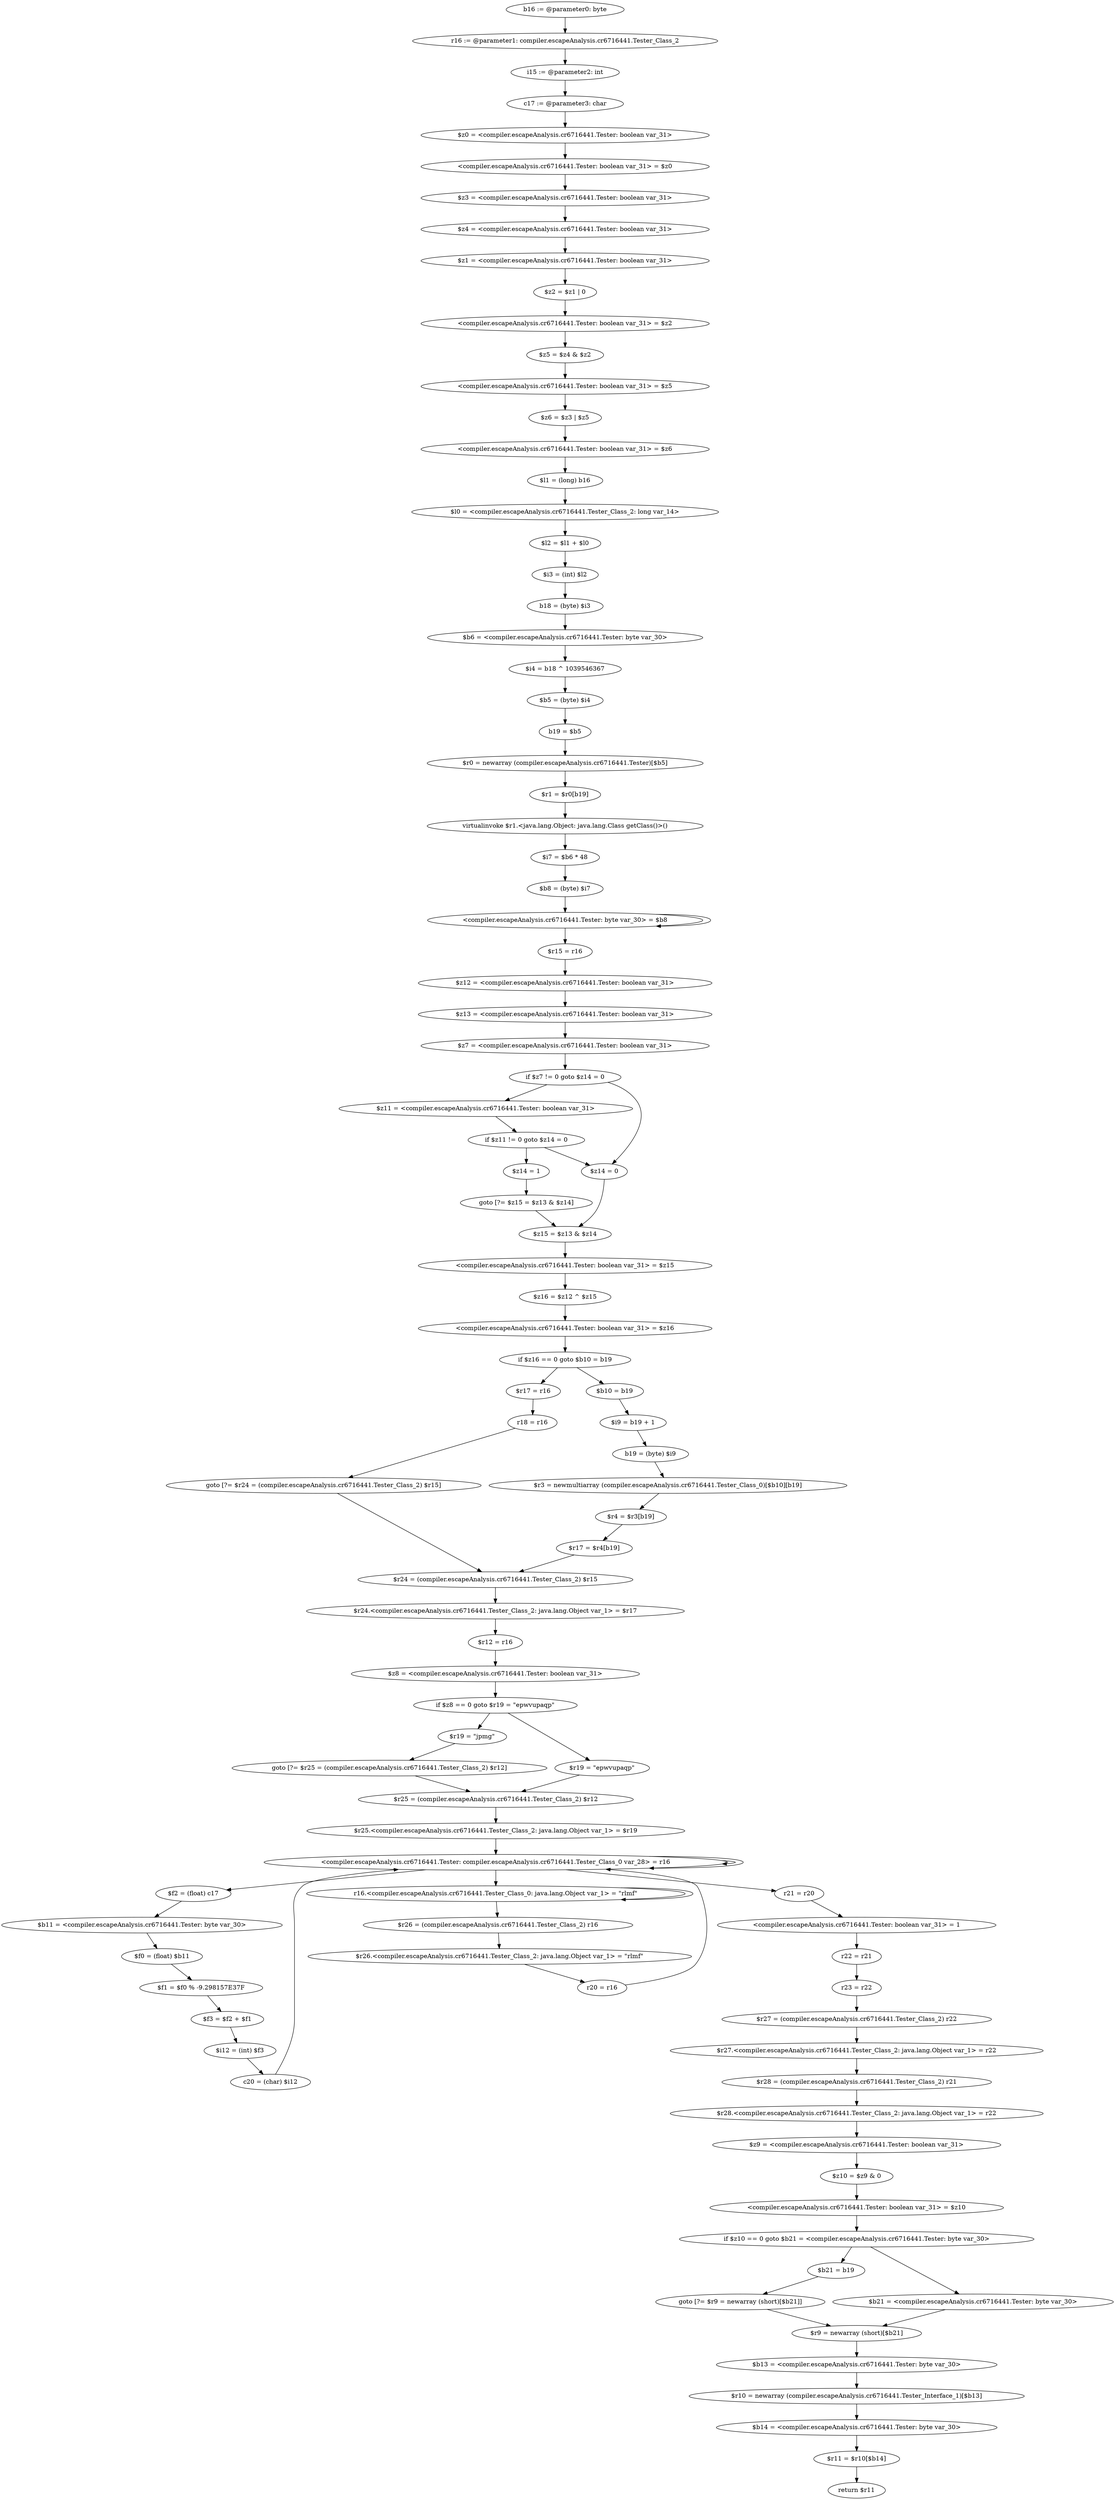 digraph "unitGraph" {
    "b16 := @parameter0: byte"
    "r16 := @parameter1: compiler.escapeAnalysis.cr6716441.Tester_Class_2"
    "i15 := @parameter2: int"
    "c17 := @parameter3: char"
    "$z0 = <compiler.escapeAnalysis.cr6716441.Tester: boolean var_31>"
    "<compiler.escapeAnalysis.cr6716441.Tester: boolean var_31> = $z0"
    "$z3 = <compiler.escapeAnalysis.cr6716441.Tester: boolean var_31>"
    "$z4 = <compiler.escapeAnalysis.cr6716441.Tester: boolean var_31>"
    "$z1 = <compiler.escapeAnalysis.cr6716441.Tester: boolean var_31>"
    "$z2 = $z1 | 0"
    "<compiler.escapeAnalysis.cr6716441.Tester: boolean var_31> = $z2"
    "$z5 = $z4 & $z2"
    "<compiler.escapeAnalysis.cr6716441.Tester: boolean var_31> = $z5"
    "$z6 = $z3 | $z5"
    "<compiler.escapeAnalysis.cr6716441.Tester: boolean var_31> = $z6"
    "$l1 = (long) b16"
    "$l0 = <compiler.escapeAnalysis.cr6716441.Tester_Class_2: long var_14>"
    "$l2 = $l1 + $l0"
    "$i3 = (int) $l2"
    "b18 = (byte) $i3"
    "$b6 = <compiler.escapeAnalysis.cr6716441.Tester: byte var_30>"
    "$i4 = b18 ^ 1039546367"
    "$b5 = (byte) $i4"
    "b19 = $b5"
    "$r0 = newarray (compiler.escapeAnalysis.cr6716441.Tester)[$b5]"
    "$r1 = $r0[b19]"
    "virtualinvoke $r1.<java.lang.Object: java.lang.Class getClass()>()"
    "$i7 = $b6 * 48"
    "$b8 = (byte) $i7"
    "<compiler.escapeAnalysis.cr6716441.Tester: byte var_30> = $b8"
    "$r15 = r16"
    "$z12 = <compiler.escapeAnalysis.cr6716441.Tester: boolean var_31>"
    "$z13 = <compiler.escapeAnalysis.cr6716441.Tester: boolean var_31>"
    "$z7 = <compiler.escapeAnalysis.cr6716441.Tester: boolean var_31>"
    "if $z7 != 0 goto $z14 = 0"
    "$z11 = <compiler.escapeAnalysis.cr6716441.Tester: boolean var_31>"
    "if $z11 != 0 goto $z14 = 0"
    "$z14 = 1"
    "goto [?= $z15 = $z13 & $z14]"
    "$z14 = 0"
    "$z15 = $z13 & $z14"
    "<compiler.escapeAnalysis.cr6716441.Tester: boolean var_31> = $z15"
    "$z16 = $z12 ^ $z15"
    "<compiler.escapeAnalysis.cr6716441.Tester: boolean var_31> = $z16"
    "if $z16 == 0 goto $b10 = b19"
    "$r17 = r16"
    "r18 = r16"
    "goto [?= $r24 = (compiler.escapeAnalysis.cr6716441.Tester_Class_2) $r15]"
    "$b10 = b19"
    "$i9 = b19 + 1"
    "b19 = (byte) $i9"
    "$r3 = newmultiarray (compiler.escapeAnalysis.cr6716441.Tester_Class_0)[$b10][b19]"
    "$r4 = $r3[b19]"
    "$r17 = $r4[b19]"
    "$r24 = (compiler.escapeAnalysis.cr6716441.Tester_Class_2) $r15"
    "$r24.<compiler.escapeAnalysis.cr6716441.Tester_Class_2: java.lang.Object var_1> = $r17"
    "$r12 = r16"
    "$z8 = <compiler.escapeAnalysis.cr6716441.Tester: boolean var_31>"
    "if $z8 == 0 goto $r19 = \"epwvupaqp\""
    "$r19 = \"jpmg\""
    "goto [?= $r25 = (compiler.escapeAnalysis.cr6716441.Tester_Class_2) $r12]"
    "$r19 = \"epwvupaqp\""
    "$r25 = (compiler.escapeAnalysis.cr6716441.Tester_Class_2) $r12"
    "$r25.<compiler.escapeAnalysis.cr6716441.Tester_Class_2: java.lang.Object var_1> = $r19"
    "<compiler.escapeAnalysis.cr6716441.Tester: compiler.escapeAnalysis.cr6716441.Tester_Class_0 var_28> = r16"
    "$f2 = (float) c17"
    "$b11 = <compiler.escapeAnalysis.cr6716441.Tester: byte var_30>"
    "$f0 = (float) $b11"
    "$f1 = $f0 % -9.298157E37F"
    "$f3 = $f2 + $f1"
    "$i12 = (int) $f3"
    "c20 = (char) $i12"
    "r16.<compiler.escapeAnalysis.cr6716441.Tester_Class_0: java.lang.Object var_1> = \"rlmf\""
    "$r26 = (compiler.escapeAnalysis.cr6716441.Tester_Class_2) r16"
    "$r26.<compiler.escapeAnalysis.cr6716441.Tester_Class_2: java.lang.Object var_1> = \"rlmf\""
    "r20 = r16"
    "r21 = r20"
    "<compiler.escapeAnalysis.cr6716441.Tester: boolean var_31> = 1"
    "r22 = r21"
    "r23 = r22"
    "$r27 = (compiler.escapeAnalysis.cr6716441.Tester_Class_2) r22"
    "$r27.<compiler.escapeAnalysis.cr6716441.Tester_Class_2: java.lang.Object var_1> = r22"
    "$r28 = (compiler.escapeAnalysis.cr6716441.Tester_Class_2) r21"
    "$r28.<compiler.escapeAnalysis.cr6716441.Tester_Class_2: java.lang.Object var_1> = r22"
    "$z9 = <compiler.escapeAnalysis.cr6716441.Tester: boolean var_31>"
    "$z10 = $z9 & 0"
    "<compiler.escapeAnalysis.cr6716441.Tester: boolean var_31> = $z10"
    "if $z10 == 0 goto $b21 = <compiler.escapeAnalysis.cr6716441.Tester: byte var_30>"
    "$b21 = b19"
    "goto [?= $r9 = newarray (short)[$b21]]"
    "$b21 = <compiler.escapeAnalysis.cr6716441.Tester: byte var_30>"
    "$r9 = newarray (short)[$b21]"
    "$b13 = <compiler.escapeAnalysis.cr6716441.Tester: byte var_30>"
    "$r10 = newarray (compiler.escapeAnalysis.cr6716441.Tester_Interface_1)[$b13]"
    "$b14 = <compiler.escapeAnalysis.cr6716441.Tester: byte var_30>"
    "$r11 = $r10[$b14]"
    "return $r11"
    "b16 := @parameter0: byte"->"r16 := @parameter1: compiler.escapeAnalysis.cr6716441.Tester_Class_2";
    "r16 := @parameter1: compiler.escapeAnalysis.cr6716441.Tester_Class_2"->"i15 := @parameter2: int";
    "i15 := @parameter2: int"->"c17 := @parameter3: char";
    "c17 := @parameter3: char"->"$z0 = <compiler.escapeAnalysis.cr6716441.Tester: boolean var_31>";
    "$z0 = <compiler.escapeAnalysis.cr6716441.Tester: boolean var_31>"->"<compiler.escapeAnalysis.cr6716441.Tester: boolean var_31> = $z0";
    "<compiler.escapeAnalysis.cr6716441.Tester: boolean var_31> = $z0"->"$z3 = <compiler.escapeAnalysis.cr6716441.Tester: boolean var_31>";
    "$z3 = <compiler.escapeAnalysis.cr6716441.Tester: boolean var_31>"->"$z4 = <compiler.escapeAnalysis.cr6716441.Tester: boolean var_31>";
    "$z4 = <compiler.escapeAnalysis.cr6716441.Tester: boolean var_31>"->"$z1 = <compiler.escapeAnalysis.cr6716441.Tester: boolean var_31>";
    "$z1 = <compiler.escapeAnalysis.cr6716441.Tester: boolean var_31>"->"$z2 = $z1 | 0";
    "$z2 = $z1 | 0"->"<compiler.escapeAnalysis.cr6716441.Tester: boolean var_31> = $z2";
    "<compiler.escapeAnalysis.cr6716441.Tester: boolean var_31> = $z2"->"$z5 = $z4 & $z2";
    "$z5 = $z4 & $z2"->"<compiler.escapeAnalysis.cr6716441.Tester: boolean var_31> = $z5";
    "<compiler.escapeAnalysis.cr6716441.Tester: boolean var_31> = $z5"->"$z6 = $z3 | $z5";
    "$z6 = $z3 | $z5"->"<compiler.escapeAnalysis.cr6716441.Tester: boolean var_31> = $z6";
    "<compiler.escapeAnalysis.cr6716441.Tester: boolean var_31> = $z6"->"$l1 = (long) b16";
    "$l1 = (long) b16"->"$l0 = <compiler.escapeAnalysis.cr6716441.Tester_Class_2: long var_14>";
    "$l0 = <compiler.escapeAnalysis.cr6716441.Tester_Class_2: long var_14>"->"$l2 = $l1 + $l0";
    "$l2 = $l1 + $l0"->"$i3 = (int) $l2";
    "$i3 = (int) $l2"->"b18 = (byte) $i3";
    "b18 = (byte) $i3"->"$b6 = <compiler.escapeAnalysis.cr6716441.Tester: byte var_30>";
    "$b6 = <compiler.escapeAnalysis.cr6716441.Tester: byte var_30>"->"$i4 = b18 ^ 1039546367";
    "$i4 = b18 ^ 1039546367"->"$b5 = (byte) $i4";
    "$b5 = (byte) $i4"->"b19 = $b5";
    "b19 = $b5"->"$r0 = newarray (compiler.escapeAnalysis.cr6716441.Tester)[$b5]";
    "$r0 = newarray (compiler.escapeAnalysis.cr6716441.Tester)[$b5]"->"$r1 = $r0[b19]";
    "$r1 = $r0[b19]"->"virtualinvoke $r1.<java.lang.Object: java.lang.Class getClass()>()";
    "virtualinvoke $r1.<java.lang.Object: java.lang.Class getClass()>()"->"$i7 = $b6 * 48";
    "$i7 = $b6 * 48"->"$b8 = (byte) $i7";
    "$b8 = (byte) $i7"->"<compiler.escapeAnalysis.cr6716441.Tester: byte var_30> = $b8";
    "<compiler.escapeAnalysis.cr6716441.Tester: byte var_30> = $b8"->"<compiler.escapeAnalysis.cr6716441.Tester: byte var_30> = $b8";
    "<compiler.escapeAnalysis.cr6716441.Tester: byte var_30> = $b8"->"$r15 = r16";
    "$r15 = r16"->"$z12 = <compiler.escapeAnalysis.cr6716441.Tester: boolean var_31>";
    "$z12 = <compiler.escapeAnalysis.cr6716441.Tester: boolean var_31>"->"$z13 = <compiler.escapeAnalysis.cr6716441.Tester: boolean var_31>";
    "$z13 = <compiler.escapeAnalysis.cr6716441.Tester: boolean var_31>"->"$z7 = <compiler.escapeAnalysis.cr6716441.Tester: boolean var_31>";
    "$z7 = <compiler.escapeAnalysis.cr6716441.Tester: boolean var_31>"->"if $z7 != 0 goto $z14 = 0";
    "if $z7 != 0 goto $z14 = 0"->"$z11 = <compiler.escapeAnalysis.cr6716441.Tester: boolean var_31>";
    "if $z7 != 0 goto $z14 = 0"->"$z14 = 0";
    "$z11 = <compiler.escapeAnalysis.cr6716441.Tester: boolean var_31>"->"if $z11 != 0 goto $z14 = 0";
    "if $z11 != 0 goto $z14 = 0"->"$z14 = 1";
    "if $z11 != 0 goto $z14 = 0"->"$z14 = 0";
    "$z14 = 1"->"goto [?= $z15 = $z13 & $z14]";
    "goto [?= $z15 = $z13 & $z14]"->"$z15 = $z13 & $z14";
    "$z14 = 0"->"$z15 = $z13 & $z14";
    "$z15 = $z13 & $z14"->"<compiler.escapeAnalysis.cr6716441.Tester: boolean var_31> = $z15";
    "<compiler.escapeAnalysis.cr6716441.Tester: boolean var_31> = $z15"->"$z16 = $z12 ^ $z15";
    "$z16 = $z12 ^ $z15"->"<compiler.escapeAnalysis.cr6716441.Tester: boolean var_31> = $z16";
    "<compiler.escapeAnalysis.cr6716441.Tester: boolean var_31> = $z16"->"if $z16 == 0 goto $b10 = b19";
    "if $z16 == 0 goto $b10 = b19"->"$r17 = r16";
    "if $z16 == 0 goto $b10 = b19"->"$b10 = b19";
    "$r17 = r16"->"r18 = r16";
    "r18 = r16"->"goto [?= $r24 = (compiler.escapeAnalysis.cr6716441.Tester_Class_2) $r15]";
    "goto [?= $r24 = (compiler.escapeAnalysis.cr6716441.Tester_Class_2) $r15]"->"$r24 = (compiler.escapeAnalysis.cr6716441.Tester_Class_2) $r15";
    "$b10 = b19"->"$i9 = b19 + 1";
    "$i9 = b19 + 1"->"b19 = (byte) $i9";
    "b19 = (byte) $i9"->"$r3 = newmultiarray (compiler.escapeAnalysis.cr6716441.Tester_Class_0)[$b10][b19]";
    "$r3 = newmultiarray (compiler.escapeAnalysis.cr6716441.Tester_Class_0)[$b10][b19]"->"$r4 = $r3[b19]";
    "$r4 = $r3[b19]"->"$r17 = $r4[b19]";
    "$r17 = $r4[b19]"->"$r24 = (compiler.escapeAnalysis.cr6716441.Tester_Class_2) $r15";
    "$r24 = (compiler.escapeAnalysis.cr6716441.Tester_Class_2) $r15"->"$r24.<compiler.escapeAnalysis.cr6716441.Tester_Class_2: java.lang.Object var_1> = $r17";
    "$r24.<compiler.escapeAnalysis.cr6716441.Tester_Class_2: java.lang.Object var_1> = $r17"->"$r12 = r16";
    "$r12 = r16"->"$z8 = <compiler.escapeAnalysis.cr6716441.Tester: boolean var_31>";
    "$z8 = <compiler.escapeAnalysis.cr6716441.Tester: boolean var_31>"->"if $z8 == 0 goto $r19 = \"epwvupaqp\"";
    "if $z8 == 0 goto $r19 = \"epwvupaqp\""->"$r19 = \"jpmg\"";
    "if $z8 == 0 goto $r19 = \"epwvupaqp\""->"$r19 = \"epwvupaqp\"";
    "$r19 = \"jpmg\""->"goto [?= $r25 = (compiler.escapeAnalysis.cr6716441.Tester_Class_2) $r12]";
    "goto [?= $r25 = (compiler.escapeAnalysis.cr6716441.Tester_Class_2) $r12]"->"$r25 = (compiler.escapeAnalysis.cr6716441.Tester_Class_2) $r12";
    "$r19 = \"epwvupaqp\""->"$r25 = (compiler.escapeAnalysis.cr6716441.Tester_Class_2) $r12";
    "$r25 = (compiler.escapeAnalysis.cr6716441.Tester_Class_2) $r12"->"$r25.<compiler.escapeAnalysis.cr6716441.Tester_Class_2: java.lang.Object var_1> = $r19";
    "$r25.<compiler.escapeAnalysis.cr6716441.Tester_Class_2: java.lang.Object var_1> = $r19"->"<compiler.escapeAnalysis.cr6716441.Tester: compiler.escapeAnalysis.cr6716441.Tester_Class_0 var_28> = r16";
    "<compiler.escapeAnalysis.cr6716441.Tester: compiler.escapeAnalysis.cr6716441.Tester_Class_0 var_28> = r16"->"$f2 = (float) c17";
    "$f2 = (float) c17"->"$b11 = <compiler.escapeAnalysis.cr6716441.Tester: byte var_30>";
    "$b11 = <compiler.escapeAnalysis.cr6716441.Tester: byte var_30>"->"$f0 = (float) $b11";
    "$f0 = (float) $b11"->"$f1 = $f0 % -9.298157E37F";
    "$f1 = $f0 % -9.298157E37F"->"$f3 = $f2 + $f1";
    "$f3 = $f2 + $f1"->"$i12 = (int) $f3";
    "$i12 = (int) $f3"->"c20 = (char) $i12";
    "c20 = (char) $i12"->"<compiler.escapeAnalysis.cr6716441.Tester: compiler.escapeAnalysis.cr6716441.Tester_Class_0 var_28> = r16";
    "<compiler.escapeAnalysis.cr6716441.Tester: compiler.escapeAnalysis.cr6716441.Tester_Class_0 var_28> = r16"->"<compiler.escapeAnalysis.cr6716441.Tester: compiler.escapeAnalysis.cr6716441.Tester_Class_0 var_28> = r16";
    "<compiler.escapeAnalysis.cr6716441.Tester: compiler.escapeAnalysis.cr6716441.Tester_Class_0 var_28> = r16"->"<compiler.escapeAnalysis.cr6716441.Tester: compiler.escapeAnalysis.cr6716441.Tester_Class_0 var_28> = r16";
    "<compiler.escapeAnalysis.cr6716441.Tester: compiler.escapeAnalysis.cr6716441.Tester_Class_0 var_28> = r16"->"r16.<compiler.escapeAnalysis.cr6716441.Tester_Class_0: java.lang.Object var_1> = \"rlmf\"";
    "r16.<compiler.escapeAnalysis.cr6716441.Tester_Class_0: java.lang.Object var_1> = \"rlmf\""->"r16.<compiler.escapeAnalysis.cr6716441.Tester_Class_0: java.lang.Object var_1> = \"rlmf\"";
    "r16.<compiler.escapeAnalysis.cr6716441.Tester_Class_0: java.lang.Object var_1> = \"rlmf\""->"$r26 = (compiler.escapeAnalysis.cr6716441.Tester_Class_2) r16";
    "$r26 = (compiler.escapeAnalysis.cr6716441.Tester_Class_2) r16"->"$r26.<compiler.escapeAnalysis.cr6716441.Tester_Class_2: java.lang.Object var_1> = \"rlmf\"";
    "$r26.<compiler.escapeAnalysis.cr6716441.Tester_Class_2: java.lang.Object var_1> = \"rlmf\""->"r20 = r16";
    "r20 = r16"->"<compiler.escapeAnalysis.cr6716441.Tester: compiler.escapeAnalysis.cr6716441.Tester_Class_0 var_28> = r16";
    "<compiler.escapeAnalysis.cr6716441.Tester: compiler.escapeAnalysis.cr6716441.Tester_Class_0 var_28> = r16"->"r21 = r20";
    "r21 = r20"->"<compiler.escapeAnalysis.cr6716441.Tester: boolean var_31> = 1";
    "<compiler.escapeAnalysis.cr6716441.Tester: boolean var_31> = 1"->"r22 = r21";
    "r22 = r21"->"r23 = r22";
    "r23 = r22"->"$r27 = (compiler.escapeAnalysis.cr6716441.Tester_Class_2) r22";
    "$r27 = (compiler.escapeAnalysis.cr6716441.Tester_Class_2) r22"->"$r27.<compiler.escapeAnalysis.cr6716441.Tester_Class_2: java.lang.Object var_1> = r22";
    "$r27.<compiler.escapeAnalysis.cr6716441.Tester_Class_2: java.lang.Object var_1> = r22"->"$r28 = (compiler.escapeAnalysis.cr6716441.Tester_Class_2) r21";
    "$r28 = (compiler.escapeAnalysis.cr6716441.Tester_Class_2) r21"->"$r28.<compiler.escapeAnalysis.cr6716441.Tester_Class_2: java.lang.Object var_1> = r22";
    "$r28.<compiler.escapeAnalysis.cr6716441.Tester_Class_2: java.lang.Object var_1> = r22"->"$z9 = <compiler.escapeAnalysis.cr6716441.Tester: boolean var_31>";
    "$z9 = <compiler.escapeAnalysis.cr6716441.Tester: boolean var_31>"->"$z10 = $z9 & 0";
    "$z10 = $z9 & 0"->"<compiler.escapeAnalysis.cr6716441.Tester: boolean var_31> = $z10";
    "<compiler.escapeAnalysis.cr6716441.Tester: boolean var_31> = $z10"->"if $z10 == 0 goto $b21 = <compiler.escapeAnalysis.cr6716441.Tester: byte var_30>";
    "if $z10 == 0 goto $b21 = <compiler.escapeAnalysis.cr6716441.Tester: byte var_30>"->"$b21 = b19";
    "if $z10 == 0 goto $b21 = <compiler.escapeAnalysis.cr6716441.Tester: byte var_30>"->"$b21 = <compiler.escapeAnalysis.cr6716441.Tester: byte var_30>";
    "$b21 = b19"->"goto [?= $r9 = newarray (short)[$b21]]";
    "goto [?= $r9 = newarray (short)[$b21]]"->"$r9 = newarray (short)[$b21]";
    "$b21 = <compiler.escapeAnalysis.cr6716441.Tester: byte var_30>"->"$r9 = newarray (short)[$b21]";
    "$r9 = newarray (short)[$b21]"->"$b13 = <compiler.escapeAnalysis.cr6716441.Tester: byte var_30>";
    "$b13 = <compiler.escapeAnalysis.cr6716441.Tester: byte var_30>"->"$r10 = newarray (compiler.escapeAnalysis.cr6716441.Tester_Interface_1)[$b13]";
    "$r10 = newarray (compiler.escapeAnalysis.cr6716441.Tester_Interface_1)[$b13]"->"$b14 = <compiler.escapeAnalysis.cr6716441.Tester: byte var_30>";
    "$b14 = <compiler.escapeAnalysis.cr6716441.Tester: byte var_30>"->"$r11 = $r10[$b14]";
    "$r11 = $r10[$b14]"->"return $r11";
}
